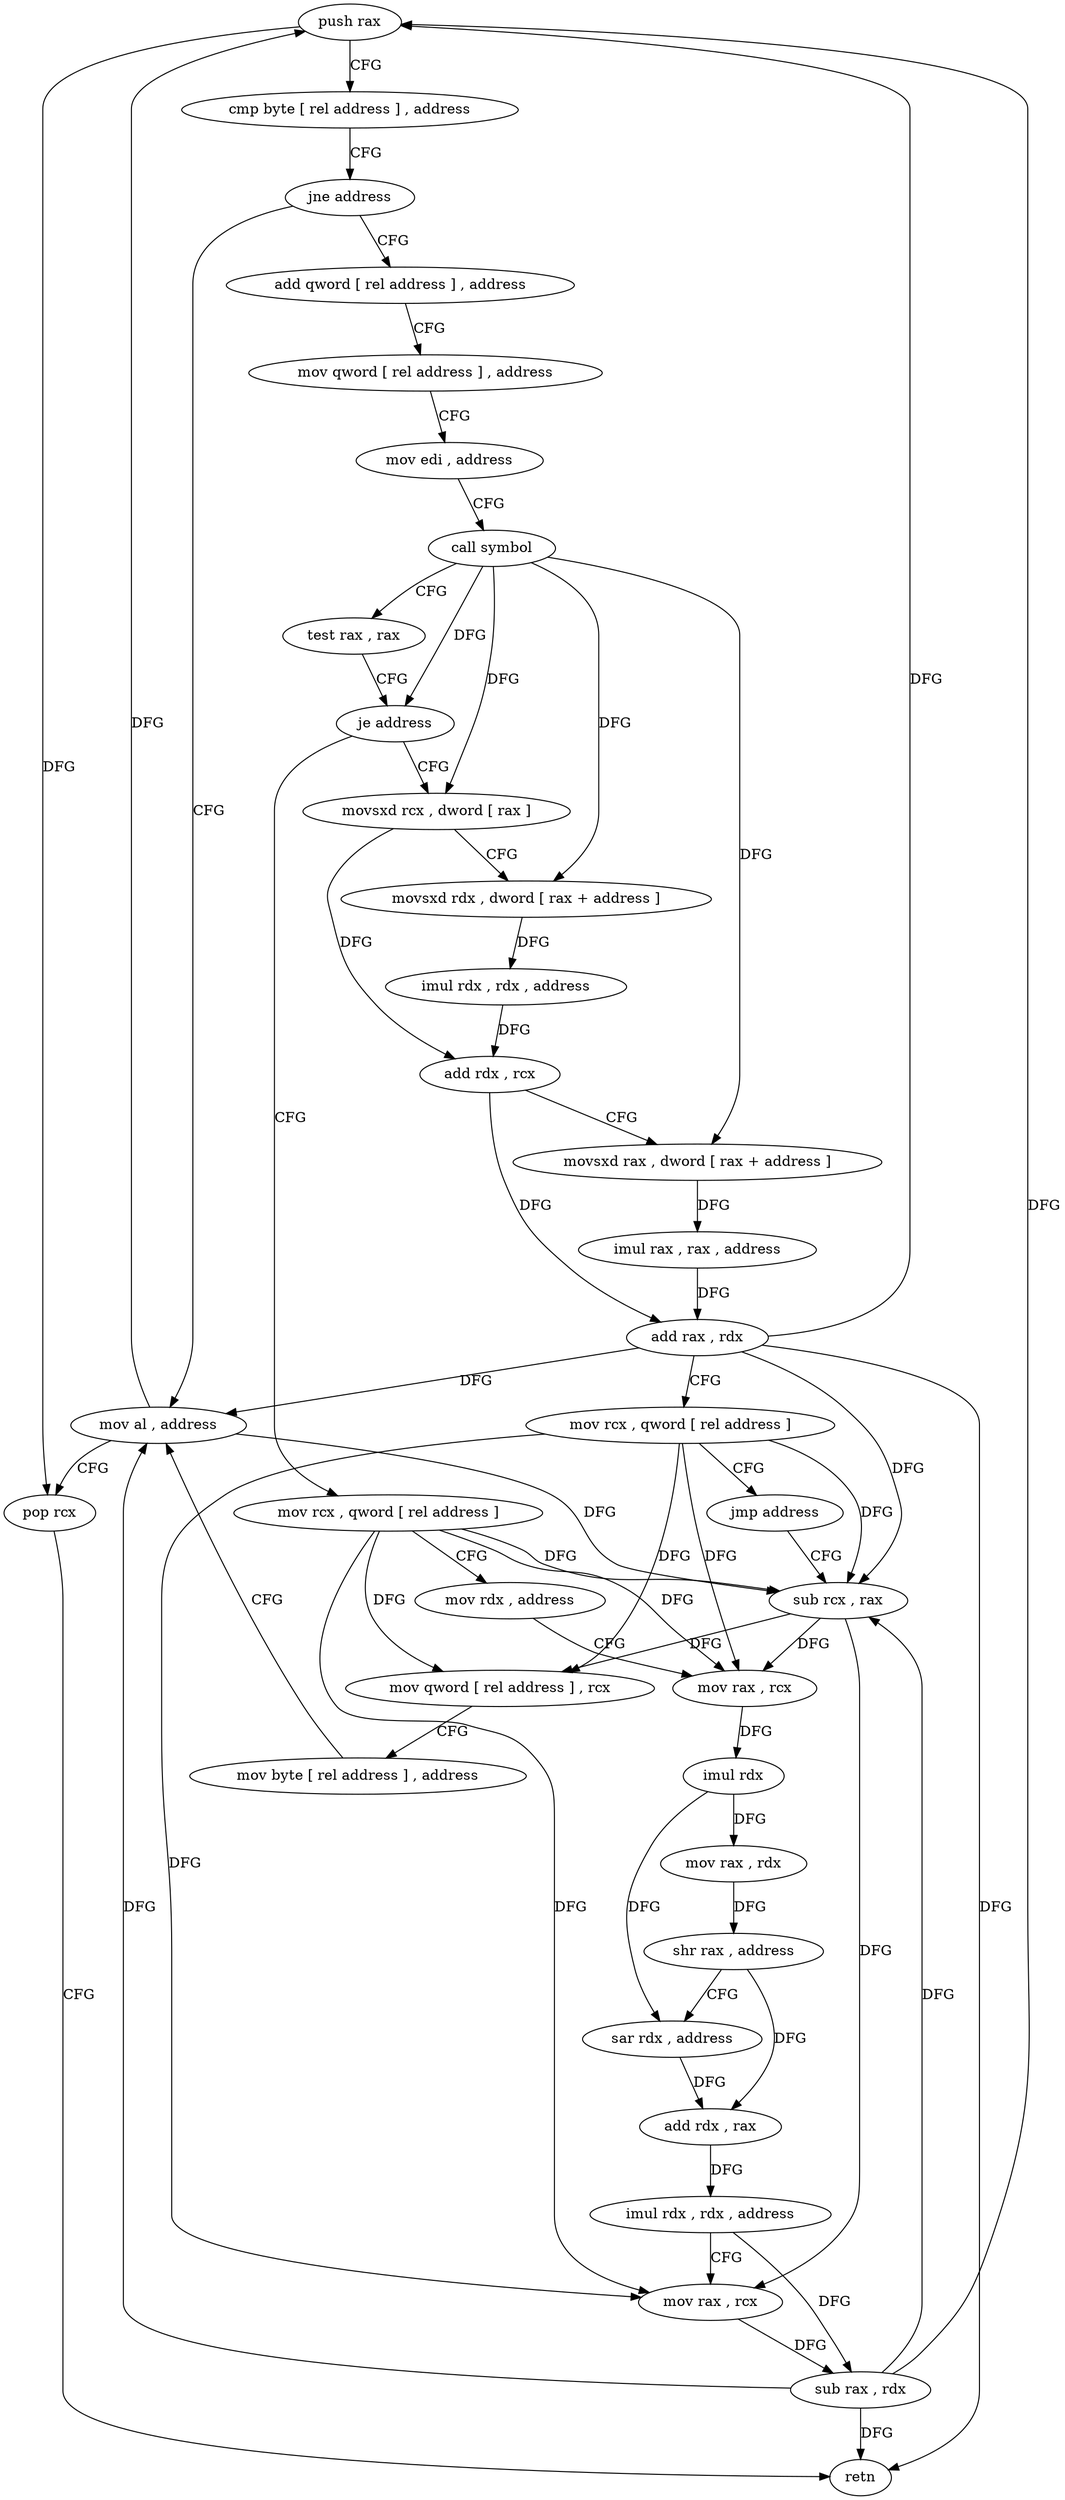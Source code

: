 digraph "func" {
"4243840" [label = "push rax" ]
"4243841" [label = "cmp byte [ rel address ] , address" ]
"4243848" [label = "jne address" ]
"4243995" [label = "mov al , address" ]
"4243854" [label = "add qword [ rel address ] , address" ]
"4243997" [label = "pop rcx" ]
"4243998" [label = "retn" ]
"4243865" [label = "mov qword [ rel address ] , address" ]
"4243876" [label = "mov edi , address" ]
"4243881" [label = "call symbol" ]
"4243886" [label = "test rax , rax" ]
"4243889" [label = "je address" ]
"4243928" [label = "mov rcx , qword [ rel address ]" ]
"4243891" [label = "movsxd rcx , dword [ rax ]" ]
"4243935" [label = "mov rdx , address" ]
"4243945" [label = "mov rax , rcx" ]
"4243948" [label = "imul rdx" ]
"4243951" [label = "mov rax , rdx" ]
"4243954" [label = "shr rax , address" ]
"4243958" [label = "sar rdx , address" ]
"4243962" [label = "add rdx , rax" ]
"4243965" [label = "imul rdx , rdx , address" ]
"4243972" [label = "mov rax , rcx" ]
"4243975" [label = "sub rax , rdx" ]
"4243978" [label = "sub rcx , rax" ]
"4243894" [label = "movsxd rdx , dword [ rax + address ]" ]
"4243898" [label = "imul rdx , rdx , address" ]
"4243902" [label = "add rdx , rcx" ]
"4243905" [label = "movsxd rax , dword [ rax + address ]" ]
"4243909" [label = "imul rax , rax , address" ]
"4243916" [label = "add rax , rdx" ]
"4243919" [label = "mov rcx , qword [ rel address ]" ]
"4243926" [label = "jmp address" ]
"4243981" [label = "mov qword [ rel address ] , rcx" ]
"4243988" [label = "mov byte [ rel address ] , address" ]
"4243840" -> "4243841" [ label = "CFG" ]
"4243840" -> "4243997" [ label = "DFG" ]
"4243841" -> "4243848" [ label = "CFG" ]
"4243848" -> "4243995" [ label = "CFG" ]
"4243848" -> "4243854" [ label = "CFG" ]
"4243995" -> "4243997" [ label = "CFG" ]
"4243995" -> "4243840" [ label = "DFG" ]
"4243995" -> "4243978" [ label = "DFG" ]
"4243854" -> "4243865" [ label = "CFG" ]
"4243997" -> "4243998" [ label = "CFG" ]
"4243865" -> "4243876" [ label = "CFG" ]
"4243876" -> "4243881" [ label = "CFG" ]
"4243881" -> "4243886" [ label = "CFG" ]
"4243881" -> "4243889" [ label = "DFG" ]
"4243881" -> "4243891" [ label = "DFG" ]
"4243881" -> "4243894" [ label = "DFG" ]
"4243881" -> "4243905" [ label = "DFG" ]
"4243886" -> "4243889" [ label = "CFG" ]
"4243889" -> "4243928" [ label = "CFG" ]
"4243889" -> "4243891" [ label = "CFG" ]
"4243928" -> "4243935" [ label = "CFG" ]
"4243928" -> "4243945" [ label = "DFG" ]
"4243928" -> "4243972" [ label = "DFG" ]
"4243928" -> "4243978" [ label = "DFG" ]
"4243928" -> "4243981" [ label = "DFG" ]
"4243891" -> "4243894" [ label = "CFG" ]
"4243891" -> "4243902" [ label = "DFG" ]
"4243935" -> "4243945" [ label = "CFG" ]
"4243945" -> "4243948" [ label = "DFG" ]
"4243948" -> "4243951" [ label = "DFG" ]
"4243948" -> "4243958" [ label = "DFG" ]
"4243951" -> "4243954" [ label = "DFG" ]
"4243954" -> "4243958" [ label = "CFG" ]
"4243954" -> "4243962" [ label = "DFG" ]
"4243958" -> "4243962" [ label = "DFG" ]
"4243962" -> "4243965" [ label = "DFG" ]
"4243965" -> "4243972" [ label = "CFG" ]
"4243965" -> "4243975" [ label = "DFG" ]
"4243972" -> "4243975" [ label = "DFG" ]
"4243975" -> "4243978" [ label = "DFG" ]
"4243975" -> "4243840" [ label = "DFG" ]
"4243975" -> "4243995" [ label = "DFG" ]
"4243975" -> "4243998" [ label = "DFG" ]
"4243978" -> "4243981" [ label = "DFG" ]
"4243978" -> "4243945" [ label = "DFG" ]
"4243978" -> "4243972" [ label = "DFG" ]
"4243894" -> "4243898" [ label = "DFG" ]
"4243898" -> "4243902" [ label = "DFG" ]
"4243902" -> "4243905" [ label = "CFG" ]
"4243902" -> "4243916" [ label = "DFG" ]
"4243905" -> "4243909" [ label = "DFG" ]
"4243909" -> "4243916" [ label = "DFG" ]
"4243916" -> "4243919" [ label = "CFG" ]
"4243916" -> "4243840" [ label = "DFG" ]
"4243916" -> "4243995" [ label = "DFG" ]
"4243916" -> "4243998" [ label = "DFG" ]
"4243916" -> "4243978" [ label = "DFG" ]
"4243919" -> "4243926" [ label = "CFG" ]
"4243919" -> "4243945" [ label = "DFG" ]
"4243919" -> "4243972" [ label = "DFG" ]
"4243919" -> "4243978" [ label = "DFG" ]
"4243919" -> "4243981" [ label = "DFG" ]
"4243926" -> "4243978" [ label = "CFG" ]
"4243981" -> "4243988" [ label = "CFG" ]
"4243988" -> "4243995" [ label = "CFG" ]
}
